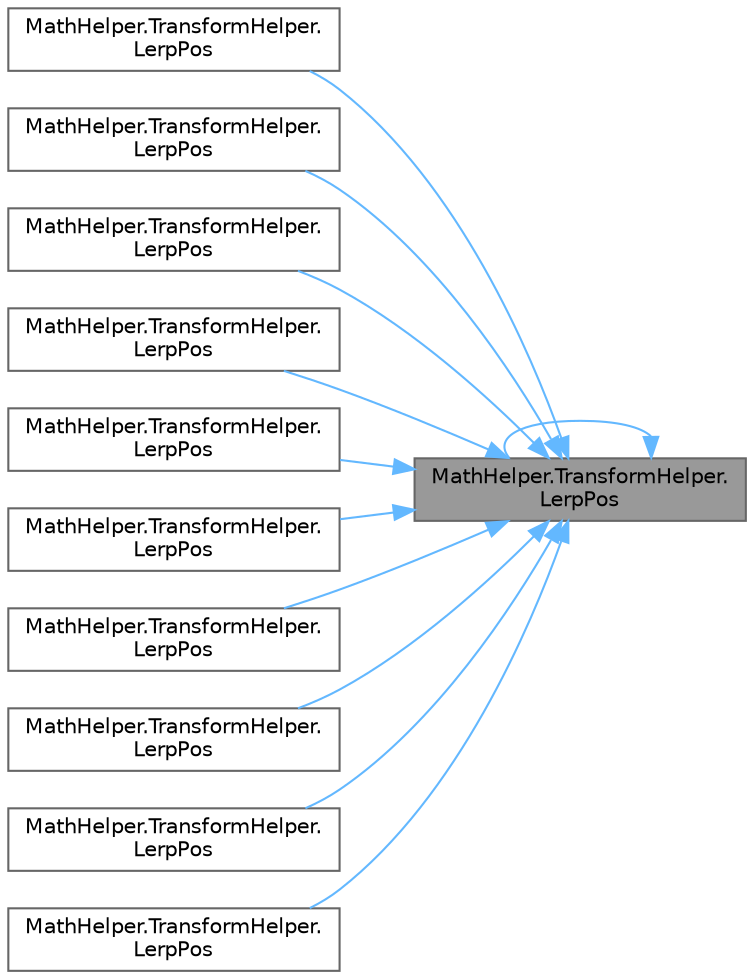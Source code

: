 digraph "MathHelper.TransformHelper.LerpPos"
{
 // LATEX_PDF_SIZE
  bgcolor="transparent";
  edge [fontname=Helvetica,fontsize=10,labelfontname=Helvetica,labelfontsize=10];
  node [fontname=Helvetica,fontsize=10,shape=box,height=0.2,width=0.4];
  rankdir="RL";
  Node1 [id="Node000001",label="MathHelper.TransformHelper.\lLerpPos",height=0.2,width=0.4,color="gray40", fillcolor="grey60", style="filled", fontcolor="black",tooltip="Linearly interpolates the position towards the target position."];
  Node1 -> Node2 [id="edge1_Node000001_Node000002",dir="back",color="steelblue1",style="solid",tooltip=" "];
  Node2 [id="Node000002",label="MathHelper.TransformHelper.\lLerpPos",height=0.2,width=0.4,color="grey40", fillcolor="white", style="filled",URL="$classMathHelper_1_1TransformHelper.html#a1e4f23b0f3f22b9082bfff4a5275c1f6",tooltip="Linearly interpolates the position towards the target position."];
  Node1 -> Node3 [id="edge2_Node000001_Node000003",dir="back",color="steelblue1",style="solid",tooltip=" "];
  Node3 [id="Node000003",label="MathHelper.TransformHelper.\lLerpPos",height=0.2,width=0.4,color="grey40", fillcolor="white", style="filled",URL="$classMathHelper_1_1TransformHelper.html#a740e5ab35e7e66daf0efae6964afb2e1",tooltip="Linearly interpolates the position towards the target position."];
  Node1 -> Node4 [id="edge3_Node000001_Node000004",dir="back",color="steelblue1",style="solid",tooltip=" "];
  Node4 [id="Node000004",label="MathHelper.TransformHelper.\lLerpPos",height=0.2,width=0.4,color="grey40", fillcolor="white", style="filled",URL="$classMathHelper_1_1TransformHelper.html#a361eb0d8e9774ed2befb668c80273b30",tooltip="Linearly interpolates the position towards the target position."];
  Node1 -> Node5 [id="edge4_Node000001_Node000005",dir="back",color="steelblue1",style="solid",tooltip=" "];
  Node5 [id="Node000005",label="MathHelper.TransformHelper.\lLerpPos",height=0.2,width=0.4,color="grey40", fillcolor="white", style="filled",URL="$classMathHelper_1_1TransformHelper.html#ac6d3302351a27fe48216e4e7cf5aebcf",tooltip="Linearly interpolates the position towards the target position."];
  Node1 -> Node1 [id="edge5_Node000001_Node000001",dir="back",color="steelblue1",style="solid",tooltip=" "];
  Node1 -> Node6 [id="edge6_Node000001_Node000006",dir="back",color="steelblue1",style="solid",tooltip=" "];
  Node6 [id="Node000006",label="MathHelper.TransformHelper.\lLerpPos",height=0.2,width=0.4,color="grey40", fillcolor="white", style="filled",URL="$classMathHelper_1_1TransformHelper.html#a15c29eea9f049329e32c7ec22d824520",tooltip="Linearly interpolates the position towards the target position."];
  Node1 -> Node7 [id="edge7_Node000001_Node000007",dir="back",color="steelblue1",style="solid",tooltip=" "];
  Node7 [id="Node000007",label="MathHelper.TransformHelper.\lLerpPos",height=0.2,width=0.4,color="grey40", fillcolor="white", style="filled",URL="$classMathHelper_1_1TransformHelper.html#ae1d26ce60fb553ea5116ab395ed368e4",tooltip="Linearly interpolates the position towards the target position."];
  Node1 -> Node8 [id="edge8_Node000001_Node000008",dir="back",color="steelblue1",style="solid",tooltip=" "];
  Node8 [id="Node000008",label="MathHelper.TransformHelper.\lLerpPos",height=0.2,width=0.4,color="grey40", fillcolor="white", style="filled",URL="$classMathHelper_1_1TransformHelper.html#a444f608fa982fb082cecdb0bb09dd2cf",tooltip="Linearly interpolates the position towards the target position."];
  Node1 -> Node9 [id="edge9_Node000001_Node000009",dir="back",color="steelblue1",style="solid",tooltip=" "];
  Node9 [id="Node000009",label="MathHelper.TransformHelper.\lLerpPos",height=0.2,width=0.4,color="grey40", fillcolor="white", style="filled",URL="$classMathHelper_1_1TransformHelper.html#a2ddf433c78c345fb4de09cce360c3372",tooltip="Linearly interpolates the position towards the target position."];
  Node1 -> Node10 [id="edge10_Node000001_Node000010",dir="back",color="steelblue1",style="solid",tooltip=" "];
  Node10 [id="Node000010",label="MathHelper.TransformHelper.\lLerpPos",height=0.2,width=0.4,color="grey40", fillcolor="white", style="filled",URL="$classMathHelper_1_1TransformHelper.html#a770b0791a145d69d0bf382efca2e7af0",tooltip="Linearly interpolates the position towards the target position."];
  Node1 -> Node11 [id="edge11_Node000001_Node000011",dir="back",color="steelblue1",style="solid",tooltip=" "];
  Node11 [id="Node000011",label="MathHelper.TransformHelper.\lLerpPos",height=0.2,width=0.4,color="grey40", fillcolor="white", style="filled",URL="$classMathHelper_1_1TransformHelper.html#adefc90534c868bc52de716e74927a24b",tooltip="Linearly interpolates the position towards the target position."];
}
